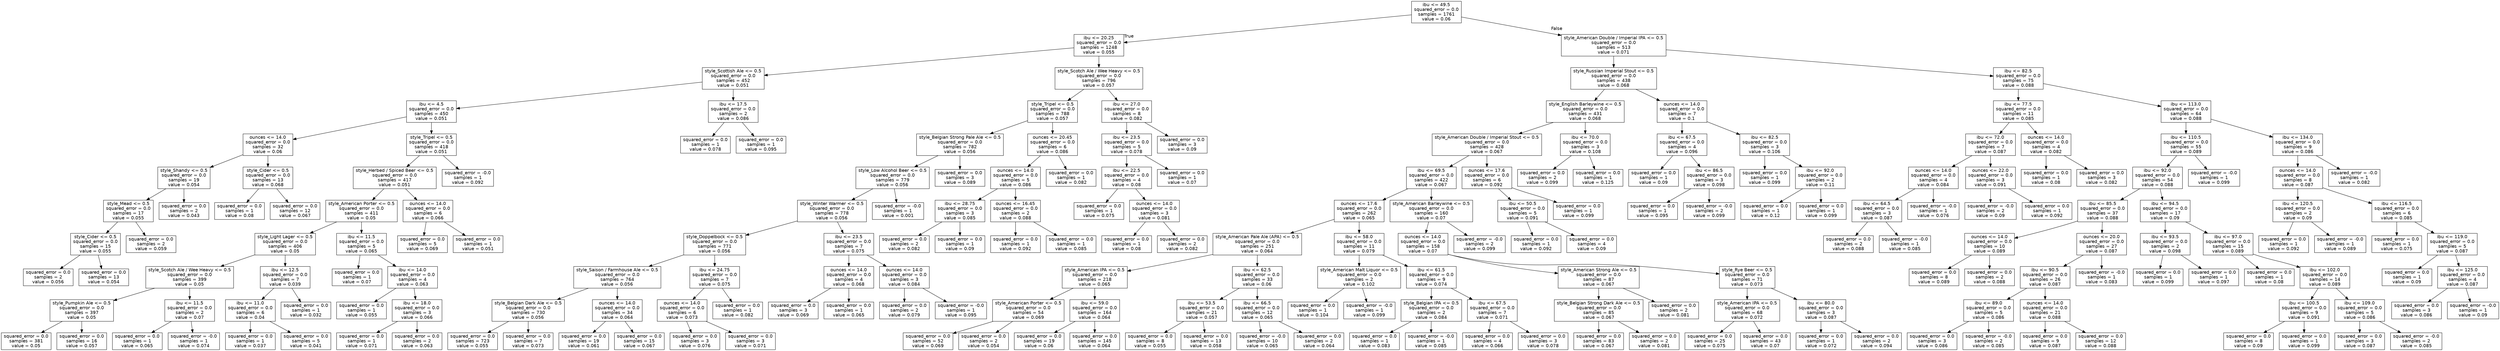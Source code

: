 digraph Tree {
node [shape=box, fontname="helvetica"] ;
edge [fontname="helvetica"] ;
0 [label="ibu <= 49.5\nsquared_error = 0.0\nsamples = 1761\nvalue = 0.06"] ;
1 [label="ibu <= 20.25\nsquared_error = 0.0\nsamples = 1248\nvalue = 0.055"] ;
0 -> 1 [labeldistance=2.5, labelangle=45, headlabel="True"] ;
2 [label="style_Scottish Ale <= 0.5\nsquared_error = 0.0\nsamples = 452\nvalue = 0.051"] ;
1 -> 2 ;
3 [label="ibu <= 4.5\nsquared_error = 0.0\nsamples = 450\nvalue = 0.051"] ;
2 -> 3 ;
4 [label="ounces <= 14.0\nsquared_error = 0.0\nsamples = 32\nvalue = 0.06"] ;
3 -> 4 ;
5 [label="style_Shandy <= 0.5\nsquared_error = 0.0\nsamples = 19\nvalue = 0.054"] ;
4 -> 5 ;
6 [label="style_Mead <= 0.5\nsquared_error = 0.0\nsamples = 17\nvalue = 0.055"] ;
5 -> 6 ;
7 [label="style_Cider <= 0.5\nsquared_error = 0.0\nsamples = 15\nvalue = 0.055"] ;
6 -> 7 ;
8 [label="squared_error = 0.0\nsamples = 2\nvalue = 0.056"] ;
7 -> 8 ;
9 [label="squared_error = 0.0\nsamples = 13\nvalue = 0.054"] ;
7 -> 9 ;
10 [label="squared_error = 0.0\nsamples = 2\nvalue = 0.059"] ;
6 -> 10 ;
11 [label="squared_error = 0.0\nsamples = 2\nvalue = 0.043"] ;
5 -> 11 ;
12 [label="style_Cider <= 0.5\nsquared_error = 0.0\nsamples = 13\nvalue = 0.068"] ;
4 -> 12 ;
13 [label="squared_error = 0.0\nsamples = 1\nvalue = 0.08"] ;
12 -> 13 ;
14 [label="squared_error = 0.0\nsamples = 12\nvalue = 0.067"] ;
12 -> 14 ;
15 [label="style_Tripel <= 0.5\nsquared_error = 0.0\nsamples = 418\nvalue = 0.051"] ;
3 -> 15 ;
16 [label="style_Herbed / Spiced Beer <= 0.5\nsquared_error = 0.0\nsamples = 417\nvalue = 0.051"] ;
15 -> 16 ;
17 [label="style_American Porter <= 0.5\nsquared_error = 0.0\nsamples = 411\nvalue = 0.05"] ;
16 -> 17 ;
18 [label="style_Light Lager <= 0.5\nsquared_error = 0.0\nsamples = 406\nvalue = 0.05"] ;
17 -> 18 ;
19 [label="style_Scotch Ale / Wee Heavy <= 0.5\nsquared_error = 0.0\nsamples = 399\nvalue = 0.05"] ;
18 -> 19 ;
20 [label="style_Pumpkin Ale <= 0.5\nsquared_error = 0.0\nsamples = 397\nvalue = 0.05"] ;
19 -> 20 ;
21 [label="squared_error = 0.0\nsamples = 381\nvalue = 0.05"] ;
20 -> 21 ;
22 [label="squared_error = 0.0\nsamples = 16\nvalue = 0.057"] ;
20 -> 22 ;
23 [label="ibu <= 11.5\nsquared_error = 0.0\nsamples = 2\nvalue = 0.07"] ;
19 -> 23 ;
24 [label="squared_error = 0.0\nsamples = 1\nvalue = 0.065"] ;
23 -> 24 ;
25 [label="squared_error = -0.0\nsamples = 1\nvalue = 0.074"] ;
23 -> 25 ;
26 [label="ibu <= 12.5\nsquared_error = 0.0\nsamples = 7\nvalue = 0.039"] ;
18 -> 26 ;
27 [label="ibu <= 11.0\nsquared_error = 0.0\nsamples = 6\nvalue = 0.04"] ;
26 -> 27 ;
28 [label="squared_error = 0.0\nsamples = 1\nvalue = 0.037"] ;
27 -> 28 ;
29 [label="squared_error = 0.0\nsamples = 5\nvalue = 0.041"] ;
27 -> 29 ;
30 [label="squared_error = 0.0\nsamples = 1\nvalue = 0.032"] ;
26 -> 30 ;
31 [label="ibu <= 11.5\nsquared_error = 0.0\nsamples = 5\nvalue = 0.065"] ;
17 -> 31 ;
32 [label="squared_error = 0.0\nsamples = 1\nvalue = 0.07"] ;
31 -> 32 ;
33 [label="ibu <= 14.0\nsquared_error = 0.0\nsamples = 4\nvalue = 0.063"] ;
31 -> 33 ;
34 [label="squared_error = 0.0\nsamples = 1\nvalue = 0.055"] ;
33 -> 34 ;
35 [label="ibu <= 18.0\nsquared_error = 0.0\nsamples = 3\nvalue = 0.066"] ;
33 -> 35 ;
36 [label="squared_error = 0.0\nsamples = 1\nvalue = 0.071"] ;
35 -> 36 ;
37 [label="squared_error = 0.0\nsamples = 2\nvalue = 0.063"] ;
35 -> 37 ;
38 [label="ounces <= 14.0\nsquared_error = 0.0\nsamples = 6\nvalue = 0.066"] ;
16 -> 38 ;
39 [label="squared_error = 0.0\nsamples = 5\nvalue = 0.069"] ;
38 -> 39 ;
40 [label="squared_error = 0.0\nsamples = 1\nvalue = 0.051"] ;
38 -> 40 ;
41 [label="squared_error = -0.0\nsamples = 1\nvalue = 0.092"] ;
15 -> 41 ;
42 [label="ibu <= 17.5\nsquared_error = 0.0\nsamples = 2\nvalue = 0.086"] ;
2 -> 42 ;
43 [label="squared_error = 0.0\nsamples = 1\nvalue = 0.078"] ;
42 -> 43 ;
44 [label="squared_error = 0.0\nsamples = 1\nvalue = 0.095"] ;
42 -> 44 ;
45 [label="style_Scotch Ale / Wee Heavy <= 0.5\nsquared_error = 0.0\nsamples = 796\nvalue = 0.057"] ;
1 -> 45 ;
46 [label="style_Tripel <= 0.5\nsquared_error = 0.0\nsamples = 788\nvalue = 0.057"] ;
45 -> 46 ;
47 [label="style_Belgian Strong Pale Ale <= 0.5\nsquared_error = 0.0\nsamples = 782\nvalue = 0.056"] ;
46 -> 47 ;
48 [label="style_Low Alcohol Beer <= 0.5\nsquared_error = 0.0\nsamples = 779\nvalue = 0.056"] ;
47 -> 48 ;
49 [label="style_Winter Warmer <= 0.5\nsquared_error = 0.0\nsamples = 778\nvalue = 0.056"] ;
48 -> 49 ;
50 [label="style_Doppelbock <= 0.5\nsquared_error = 0.0\nsamples = 771\nvalue = 0.056"] ;
49 -> 50 ;
51 [label="style_Saison / Farmhouse Ale <= 0.5\nsquared_error = 0.0\nsamples = 764\nvalue = 0.056"] ;
50 -> 51 ;
52 [label="style_Belgian Dark Ale <= 0.5\nsquared_error = 0.0\nsamples = 730\nvalue = 0.056"] ;
51 -> 52 ;
53 [label="squared_error = 0.0\nsamples = 723\nvalue = 0.055"] ;
52 -> 53 ;
54 [label="squared_error = 0.0\nsamples = 7\nvalue = 0.073"] ;
52 -> 54 ;
55 [label="ounces <= 14.0\nsquared_error = 0.0\nsamples = 34\nvalue = 0.064"] ;
51 -> 55 ;
56 [label="squared_error = 0.0\nsamples = 19\nvalue = 0.061"] ;
55 -> 56 ;
57 [label="squared_error = 0.0\nsamples = 15\nvalue = 0.067"] ;
55 -> 57 ;
58 [label="ibu <= 24.75\nsquared_error = 0.0\nsamples = 7\nvalue = 0.075"] ;
50 -> 58 ;
59 [label="ounces <= 14.0\nsquared_error = 0.0\nsamples = 6\nvalue = 0.073"] ;
58 -> 59 ;
60 [label="squared_error = 0.0\nsamples = 3\nvalue = 0.076"] ;
59 -> 60 ;
61 [label="squared_error = 0.0\nsamples = 3\nvalue = 0.071"] ;
59 -> 61 ;
62 [label="squared_error = 0.0\nsamples = 1\nvalue = 0.082"] ;
58 -> 62 ;
63 [label="ibu <= 23.5\nsquared_error = 0.0\nsamples = 7\nvalue = 0.075"] ;
49 -> 63 ;
64 [label="ounces <= 14.0\nsquared_error = 0.0\nsamples = 4\nvalue = 0.068"] ;
63 -> 64 ;
65 [label="squared_error = 0.0\nsamples = 3\nvalue = 0.069"] ;
64 -> 65 ;
66 [label="squared_error = 0.0\nsamples = 1\nvalue = 0.065"] ;
64 -> 66 ;
67 [label="ounces <= 14.0\nsquared_error = 0.0\nsamples = 3\nvalue = 0.084"] ;
63 -> 67 ;
68 [label="squared_error = 0.0\nsamples = 2\nvalue = 0.079"] ;
67 -> 68 ;
69 [label="squared_error = -0.0\nsamples = 1\nvalue = 0.095"] ;
67 -> 69 ;
70 [label="squared_error = -0.0\nsamples = 1\nvalue = 0.001"] ;
48 -> 70 ;
71 [label="squared_error = 0.0\nsamples = 3\nvalue = 0.089"] ;
47 -> 71 ;
72 [label="ounces <= 20.45\nsquared_error = 0.0\nsamples = 6\nvalue = 0.086"] ;
46 -> 72 ;
73 [label="ounces <= 14.0\nsquared_error = 0.0\nsamples = 5\nvalue = 0.086"] ;
72 -> 73 ;
74 [label="ibu <= 28.75\nsquared_error = 0.0\nsamples = 3\nvalue = 0.085"] ;
73 -> 74 ;
75 [label="squared_error = 0.0\nsamples = 2\nvalue = 0.082"] ;
74 -> 75 ;
76 [label="squared_error = 0.0\nsamples = 1\nvalue = 0.09"] ;
74 -> 76 ;
77 [label="ounces <= 16.45\nsquared_error = 0.0\nsamples = 2\nvalue = 0.088"] ;
73 -> 77 ;
78 [label="squared_error = 0.0\nsamples = 1\nvalue = 0.092"] ;
77 -> 78 ;
79 [label="squared_error = 0.0\nsamples = 1\nvalue = 0.085"] ;
77 -> 79 ;
80 [label="squared_error = 0.0\nsamples = 1\nvalue = 0.082"] ;
72 -> 80 ;
81 [label="ibu <= 27.0\nsquared_error = 0.0\nsamples = 8\nvalue = 0.082"] ;
45 -> 81 ;
82 [label="ibu <= 23.5\nsquared_error = 0.0\nsamples = 5\nvalue = 0.078"] ;
81 -> 82 ;
83 [label="ibu <= 22.5\nsquared_error = 0.0\nsamples = 4\nvalue = 0.08"] ;
82 -> 83 ;
84 [label="squared_error = 0.0\nsamples = 1\nvalue = 0.075"] ;
83 -> 84 ;
85 [label="ounces <= 14.0\nsquared_error = 0.0\nsamples = 3\nvalue = 0.081"] ;
83 -> 85 ;
86 [label="squared_error = 0.0\nsamples = 1\nvalue = 0.08"] ;
85 -> 86 ;
87 [label="squared_error = 0.0\nsamples = 2\nvalue = 0.082"] ;
85 -> 87 ;
88 [label="squared_error = 0.0\nsamples = 1\nvalue = 0.07"] ;
82 -> 88 ;
89 [label="squared_error = 0.0\nsamples = 3\nvalue = 0.09"] ;
81 -> 89 ;
90 [label="style_American Double / Imperial IPA <= 0.5\nsquared_error = 0.0\nsamples = 513\nvalue = 0.071"] ;
0 -> 90 [labeldistance=2.5, labelangle=-45, headlabel="False"] ;
91 [label="style_Russian Imperial Stout <= 0.5\nsquared_error = 0.0\nsamples = 438\nvalue = 0.068"] ;
90 -> 91 ;
92 [label="style_English Barleywine <= 0.5\nsquared_error = 0.0\nsamples = 431\nvalue = 0.068"] ;
91 -> 92 ;
93 [label="style_American Double / Imperial Stout <= 0.5\nsquared_error = 0.0\nsamples = 428\nvalue = 0.067"] ;
92 -> 93 ;
94 [label="ibu <= 69.5\nsquared_error = 0.0\nsamples = 422\nvalue = 0.067"] ;
93 -> 94 ;
95 [label="ounces <= 17.6\nsquared_error = 0.0\nsamples = 262\nvalue = 0.065"] ;
94 -> 95 ;
96 [label="style_American Pale Ale (APA) <= 0.5\nsquared_error = 0.0\nsamples = 251\nvalue = 0.064"] ;
95 -> 96 ;
97 [label="style_American IPA <= 0.5\nsquared_error = 0.0\nsamples = 218\nvalue = 0.065"] ;
96 -> 97 ;
98 [label="style_American Porter <= 0.5\nsquared_error = 0.0\nsamples = 54\nvalue = 0.069"] ;
97 -> 98 ;
99 [label="squared_error = 0.0\nsamples = 52\nvalue = 0.069"] ;
98 -> 99 ;
100 [label="squared_error = 0.0\nsamples = 2\nvalue = 0.054"] ;
98 -> 100 ;
101 [label="ibu <= 59.0\nsquared_error = 0.0\nsamples = 164\nvalue = 0.064"] ;
97 -> 101 ;
102 [label="squared_error = 0.0\nsamples = 19\nvalue = 0.06"] ;
101 -> 102 ;
103 [label="squared_error = 0.0\nsamples = 145\nvalue = 0.064"] ;
101 -> 103 ;
104 [label="ibu <= 62.5\nsquared_error = 0.0\nsamples = 33\nvalue = 0.06"] ;
96 -> 104 ;
105 [label="ibu <= 53.5\nsquared_error = 0.0\nsamples = 21\nvalue = 0.057"] ;
104 -> 105 ;
106 [label="squared_error = 0.0\nsamples = 8\nvalue = 0.055"] ;
105 -> 106 ;
107 [label="squared_error = 0.0\nsamples = 13\nvalue = 0.058"] ;
105 -> 107 ;
108 [label="ibu <= 66.5\nsquared_error = 0.0\nsamples = 12\nvalue = 0.065"] ;
104 -> 108 ;
109 [label="squared_error = -0.0\nsamples = 10\nvalue = 0.065"] ;
108 -> 109 ;
110 [label="squared_error = 0.0\nsamples = 2\nvalue = 0.064"] ;
108 -> 110 ;
111 [label="ibu <= 58.0\nsquared_error = 0.0\nsamples = 11\nvalue = 0.079"] ;
95 -> 111 ;
112 [label="style_American Malt Liquor <= 0.5\nsquared_error = 0.0\nsamples = 2\nvalue = 0.102"] ;
111 -> 112 ;
113 [label="squared_error = 0.0\nsamples = 1\nvalue = 0.104"] ;
112 -> 113 ;
114 [label="squared_error = -0.0\nsamples = 1\nvalue = 0.099"] ;
112 -> 114 ;
115 [label="ibu <= 61.5\nsquared_error = 0.0\nsamples = 9\nvalue = 0.074"] ;
111 -> 115 ;
116 [label="style_Belgian IPA <= 0.5\nsquared_error = 0.0\nsamples = 2\nvalue = 0.084"] ;
115 -> 116 ;
117 [label="squared_error = 0.0\nsamples = 1\nvalue = 0.083"] ;
116 -> 117 ;
118 [label="squared_error = -0.0\nsamples = 1\nvalue = 0.085"] ;
116 -> 118 ;
119 [label="ibu <= 67.5\nsquared_error = 0.0\nsamples = 7\nvalue = 0.071"] ;
115 -> 119 ;
120 [label="squared_error = 0.0\nsamples = 4\nvalue = 0.066"] ;
119 -> 120 ;
121 [label="squared_error = 0.0\nsamples = 3\nvalue = 0.078"] ;
119 -> 121 ;
122 [label="style_American Barleywine <= 0.5\nsquared_error = 0.0\nsamples = 160\nvalue = 0.07"] ;
94 -> 122 ;
123 [label="ounces <= 14.0\nsquared_error = 0.0\nsamples = 158\nvalue = 0.07"] ;
122 -> 123 ;
124 [label="style_American Strong Ale <= 0.5\nsquared_error = 0.0\nsamples = 87\nvalue = 0.067"] ;
123 -> 124 ;
125 [label="style_Belgian Strong Dark Ale <= 0.5\nsquared_error = 0.0\nsamples = 85\nvalue = 0.067"] ;
124 -> 125 ;
126 [label="squared_error = 0.0\nsamples = 83\nvalue = 0.067"] ;
125 -> 126 ;
127 [label="squared_error = 0.0\nsamples = 2\nvalue = 0.081"] ;
125 -> 127 ;
128 [label="squared_error = 0.0\nsamples = 2\nvalue = 0.081"] ;
124 -> 128 ;
129 [label="style_Rye Beer <= 0.5\nsquared_error = 0.0\nsamples = 71\nvalue = 0.073"] ;
123 -> 129 ;
130 [label="style_American IPA <= 0.5\nsquared_error = 0.0\nsamples = 68\nvalue = 0.072"] ;
129 -> 130 ;
131 [label="squared_error = 0.0\nsamples = 25\nvalue = 0.075"] ;
130 -> 131 ;
132 [label="squared_error = 0.0\nsamples = 43\nvalue = 0.07"] ;
130 -> 132 ;
133 [label="ibu <= 80.0\nsquared_error = 0.0\nsamples = 3\nvalue = 0.087"] ;
129 -> 133 ;
134 [label="squared_error = 0.0\nsamples = 1\nvalue = 0.072"] ;
133 -> 134 ;
135 [label="squared_error = 0.0\nsamples = 2\nvalue = 0.094"] ;
133 -> 135 ;
136 [label="squared_error = -0.0\nsamples = 2\nvalue = 0.099"] ;
122 -> 136 ;
137 [label="ounces <= 17.6\nsquared_error = 0.0\nsamples = 6\nvalue = 0.092"] ;
93 -> 137 ;
138 [label="ibu <= 50.5\nsquared_error = 0.0\nsamples = 5\nvalue = 0.091"] ;
137 -> 138 ;
139 [label="squared_error = 0.0\nsamples = 1\nvalue = 0.092"] ;
138 -> 139 ;
140 [label="squared_error = 0.0\nsamples = 4\nvalue = 0.09"] ;
138 -> 140 ;
141 [label="squared_error = 0.0\nsamples = 1\nvalue = 0.099"] ;
137 -> 141 ;
142 [label="ibu <= 70.0\nsquared_error = 0.0\nsamples = 3\nvalue = 0.108"] ;
92 -> 142 ;
143 [label="squared_error = 0.0\nsamples = 2\nvalue = 0.099"] ;
142 -> 143 ;
144 [label="squared_error = 0.0\nsamples = 1\nvalue = 0.125"] ;
142 -> 144 ;
145 [label="ounces <= 14.0\nsquared_error = 0.0\nsamples = 7\nvalue = 0.1"] ;
91 -> 145 ;
146 [label="ibu <= 67.5\nsquared_error = 0.0\nsamples = 4\nvalue = 0.096"] ;
145 -> 146 ;
147 [label="squared_error = 0.0\nsamples = 1\nvalue = 0.09"] ;
146 -> 147 ;
148 [label="ibu <= 86.5\nsquared_error = 0.0\nsamples = 3\nvalue = 0.098"] ;
146 -> 148 ;
149 [label="squared_error = 0.0\nsamples = 1\nvalue = 0.095"] ;
148 -> 149 ;
150 [label="squared_error = -0.0\nsamples = 2\nvalue = 0.099"] ;
148 -> 150 ;
151 [label="ibu <= 82.5\nsquared_error = 0.0\nsamples = 3\nvalue = 0.106"] ;
145 -> 151 ;
152 [label="squared_error = 0.0\nsamples = 1\nvalue = 0.099"] ;
151 -> 152 ;
153 [label="ibu <= 92.0\nsquared_error = 0.0\nsamples = 2\nvalue = 0.11"] ;
151 -> 153 ;
154 [label="squared_error = 0.0\nsamples = 1\nvalue = 0.12"] ;
153 -> 154 ;
155 [label="squared_error = 0.0\nsamples = 1\nvalue = 0.099"] ;
153 -> 155 ;
156 [label="ibu <= 82.5\nsquared_error = 0.0\nsamples = 75\nvalue = 0.088"] ;
90 -> 156 ;
157 [label="ibu <= 77.5\nsquared_error = 0.0\nsamples = 11\nvalue = 0.085"] ;
156 -> 157 ;
158 [label="ibu <= 72.0\nsquared_error = 0.0\nsamples = 7\nvalue = 0.087"] ;
157 -> 158 ;
159 [label="ounces <= 14.0\nsquared_error = 0.0\nsamples = 4\nvalue = 0.084"] ;
158 -> 159 ;
160 [label="ibu <= 64.5\nsquared_error = 0.0\nsamples = 3\nvalue = 0.087"] ;
159 -> 160 ;
161 [label="squared_error = 0.0\nsamples = 2\nvalue = 0.088"] ;
160 -> 161 ;
162 [label="squared_error = -0.0\nsamples = 1\nvalue = 0.085"] ;
160 -> 162 ;
163 [label="squared_error = -0.0\nsamples = 1\nvalue = 0.076"] ;
159 -> 163 ;
164 [label="ounces <= 22.0\nsquared_error = 0.0\nsamples = 3\nvalue = 0.091"] ;
158 -> 164 ;
165 [label="squared_error = -0.0\nsamples = 2\nvalue = 0.09"] ;
164 -> 165 ;
166 [label="squared_error = 0.0\nsamples = 1\nvalue = 0.092"] ;
164 -> 166 ;
167 [label="ounces <= 14.0\nsquared_error = 0.0\nsamples = 4\nvalue = 0.082"] ;
157 -> 167 ;
168 [label="squared_error = 0.0\nsamples = 1\nvalue = 0.08"] ;
167 -> 168 ;
169 [label="squared_error = 0.0\nsamples = 3\nvalue = 0.082"] ;
167 -> 169 ;
170 [label="ibu <= 113.0\nsquared_error = 0.0\nsamples = 64\nvalue = 0.088"] ;
156 -> 170 ;
171 [label="ibu <= 110.5\nsquared_error = 0.0\nsamples = 55\nvalue = 0.089"] ;
170 -> 171 ;
172 [label="ibu <= 92.0\nsquared_error = 0.0\nsamples = 54\nvalue = 0.088"] ;
171 -> 172 ;
173 [label="ibu <= 85.5\nsquared_error = 0.0\nsamples = 37\nvalue = 0.088"] ;
172 -> 173 ;
174 [label="ounces <= 14.0\nsquared_error = 0.0\nsamples = 10\nvalue = 0.089"] ;
173 -> 174 ;
175 [label="squared_error = 0.0\nsamples = 8\nvalue = 0.089"] ;
174 -> 175 ;
176 [label="squared_error = 0.0\nsamples = 2\nvalue = 0.088"] ;
174 -> 176 ;
177 [label="ounces <= 20.0\nsquared_error = 0.0\nsamples = 27\nvalue = 0.087"] ;
173 -> 177 ;
178 [label="ibu <= 90.5\nsquared_error = 0.0\nsamples = 26\nvalue = 0.087"] ;
177 -> 178 ;
179 [label="ibu <= 89.0\nsquared_error = 0.0\nsamples = 5\nvalue = 0.086"] ;
178 -> 179 ;
180 [label="squared_error = 0.0\nsamples = 3\nvalue = 0.086"] ;
179 -> 180 ;
181 [label="squared_error = -0.0\nsamples = 2\nvalue = 0.085"] ;
179 -> 181 ;
182 [label="ounces <= 14.0\nsquared_error = 0.0\nsamples = 21\nvalue = 0.088"] ;
178 -> 182 ;
183 [label="squared_error = 0.0\nsamples = 9\nvalue = 0.087"] ;
182 -> 183 ;
184 [label="squared_error = 0.0\nsamples = 12\nvalue = 0.088"] ;
182 -> 184 ;
185 [label="squared_error = -0.0\nsamples = 1\nvalue = 0.083"] ;
177 -> 185 ;
186 [label="ibu <= 94.5\nsquared_error = 0.0\nsamples = 17\nvalue = 0.09"] ;
172 -> 186 ;
187 [label="ibu <= 93.5\nsquared_error = 0.0\nsamples = 2\nvalue = 0.098"] ;
186 -> 187 ;
188 [label="squared_error = 0.0\nsamples = 1\nvalue = 0.099"] ;
187 -> 188 ;
189 [label="squared_error = 0.0\nsamples = 1\nvalue = 0.097"] ;
187 -> 189 ;
190 [label="ibu <= 97.0\nsquared_error = 0.0\nsamples = 15\nvalue = 0.089"] ;
186 -> 190 ;
191 [label="squared_error = 0.0\nsamples = 1\nvalue = 0.08"] ;
190 -> 191 ;
192 [label="ibu <= 102.0\nsquared_error = 0.0\nsamples = 14\nvalue = 0.089"] ;
190 -> 192 ;
193 [label="ibu <= 100.5\nsquared_error = 0.0\nsamples = 9\nvalue = 0.091"] ;
192 -> 193 ;
194 [label="squared_error = 0.0\nsamples = 8\nvalue = 0.09"] ;
193 -> 194 ;
195 [label="squared_error = 0.0\nsamples = 1\nvalue = 0.099"] ;
193 -> 195 ;
196 [label="ibu <= 109.0\nsquared_error = 0.0\nsamples = 5\nvalue = 0.086"] ;
192 -> 196 ;
197 [label="squared_error = 0.0\nsamples = 3\nvalue = 0.087"] ;
196 -> 197 ;
198 [label="squared_error = -0.0\nsamples = 2\nvalue = 0.085"] ;
196 -> 198 ;
199 [label="squared_error = -0.0\nsamples = 1\nvalue = 0.099"] ;
171 -> 199 ;
200 [label="ibu <= 134.0\nsquared_error = 0.0\nsamples = 9\nvalue = 0.086"] ;
170 -> 200 ;
201 [label="ounces <= 14.0\nsquared_error = 0.0\nsamples = 8\nvalue = 0.087"] ;
200 -> 201 ;
202 [label="ibu <= 120.5\nsquared_error = 0.0\nsamples = 2\nvalue = 0.09"] ;
201 -> 202 ;
203 [label="squared_error = 0.0\nsamples = 1\nvalue = 0.092"] ;
202 -> 203 ;
204 [label="squared_error = -0.0\nsamples = 1\nvalue = 0.089"] ;
202 -> 204 ;
205 [label="ibu <= 116.5\nsquared_error = 0.0\nsamples = 6\nvalue = 0.085"] ;
201 -> 205 ;
206 [label="squared_error = 0.0\nsamples = 1\nvalue = 0.075"] ;
205 -> 206 ;
207 [label="ibu <= 119.0\nsquared_error = 0.0\nsamples = 5\nvalue = 0.087"] ;
205 -> 207 ;
208 [label="squared_error = 0.0\nsamples = 1\nvalue = 0.09"] ;
207 -> 208 ;
209 [label="ibu <= 125.0\nsquared_error = 0.0\nsamples = 4\nvalue = 0.087"] ;
207 -> 209 ;
210 [label="squared_error = 0.0\nsamples = 3\nvalue = 0.086"] ;
209 -> 210 ;
211 [label="squared_error = -0.0\nsamples = 1\nvalue = 0.09"] ;
209 -> 211 ;
212 [label="squared_error = -0.0\nsamples = 1\nvalue = 0.082"] ;
200 -> 212 ;
}
